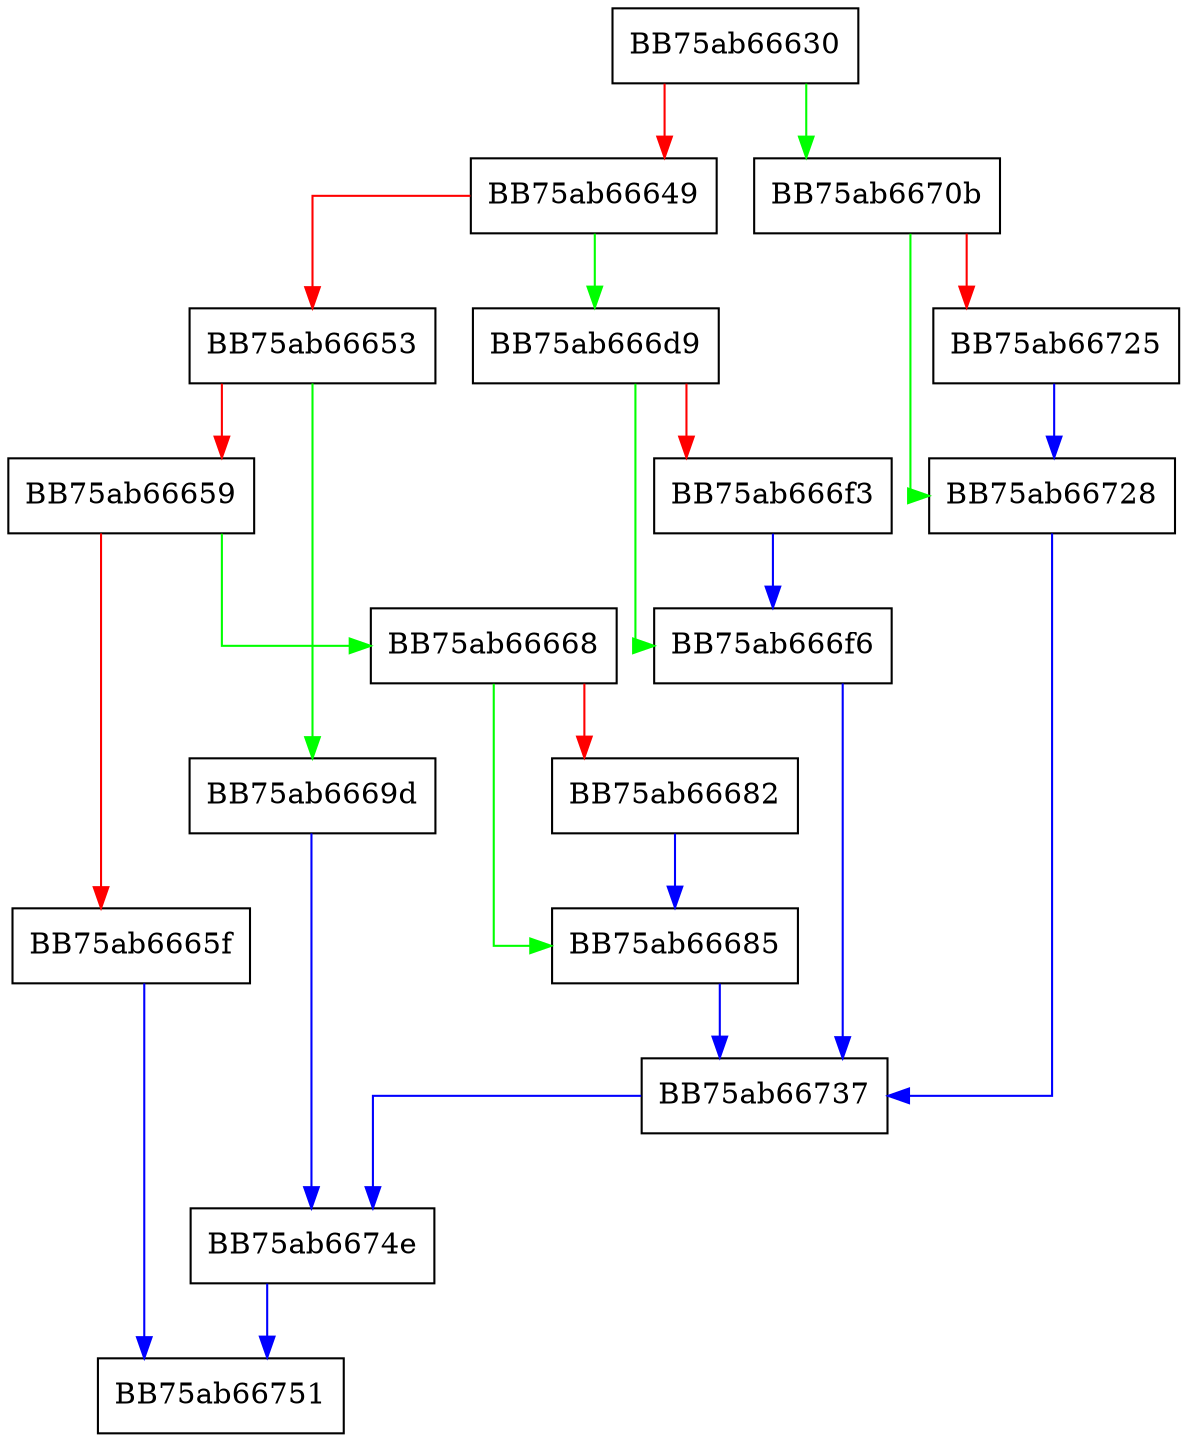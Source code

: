 digraph GetQuery {
  node [shape="box"];
  graph [splines=ortho];
  BB75ab66630 -> BB75ab6670b [color="green"];
  BB75ab66630 -> BB75ab66649 [color="red"];
  BB75ab66649 -> BB75ab666d9 [color="green"];
  BB75ab66649 -> BB75ab66653 [color="red"];
  BB75ab66653 -> BB75ab6669d [color="green"];
  BB75ab66653 -> BB75ab66659 [color="red"];
  BB75ab66659 -> BB75ab66668 [color="green"];
  BB75ab66659 -> BB75ab6665f [color="red"];
  BB75ab6665f -> BB75ab66751 [color="blue"];
  BB75ab66668 -> BB75ab66685 [color="green"];
  BB75ab66668 -> BB75ab66682 [color="red"];
  BB75ab66682 -> BB75ab66685 [color="blue"];
  BB75ab66685 -> BB75ab66737 [color="blue"];
  BB75ab6669d -> BB75ab6674e [color="blue"];
  BB75ab666d9 -> BB75ab666f6 [color="green"];
  BB75ab666d9 -> BB75ab666f3 [color="red"];
  BB75ab666f3 -> BB75ab666f6 [color="blue"];
  BB75ab666f6 -> BB75ab66737 [color="blue"];
  BB75ab6670b -> BB75ab66728 [color="green"];
  BB75ab6670b -> BB75ab66725 [color="red"];
  BB75ab66725 -> BB75ab66728 [color="blue"];
  BB75ab66728 -> BB75ab66737 [color="blue"];
  BB75ab66737 -> BB75ab6674e [color="blue"];
  BB75ab6674e -> BB75ab66751 [color="blue"];
}